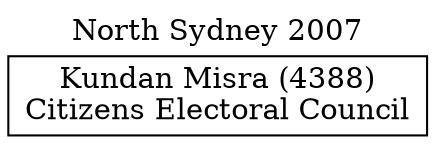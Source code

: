// House preference flow
digraph "Kundan Misra (4388)_North Sydney_2007" {
	graph [label="North Sydney 2007" labelloc=t mclimit=10]
	node [shape=box]
	"Kundan Misra (4388)" [label="Kundan Misra (4388)
Citizens Electoral Council"]
}
